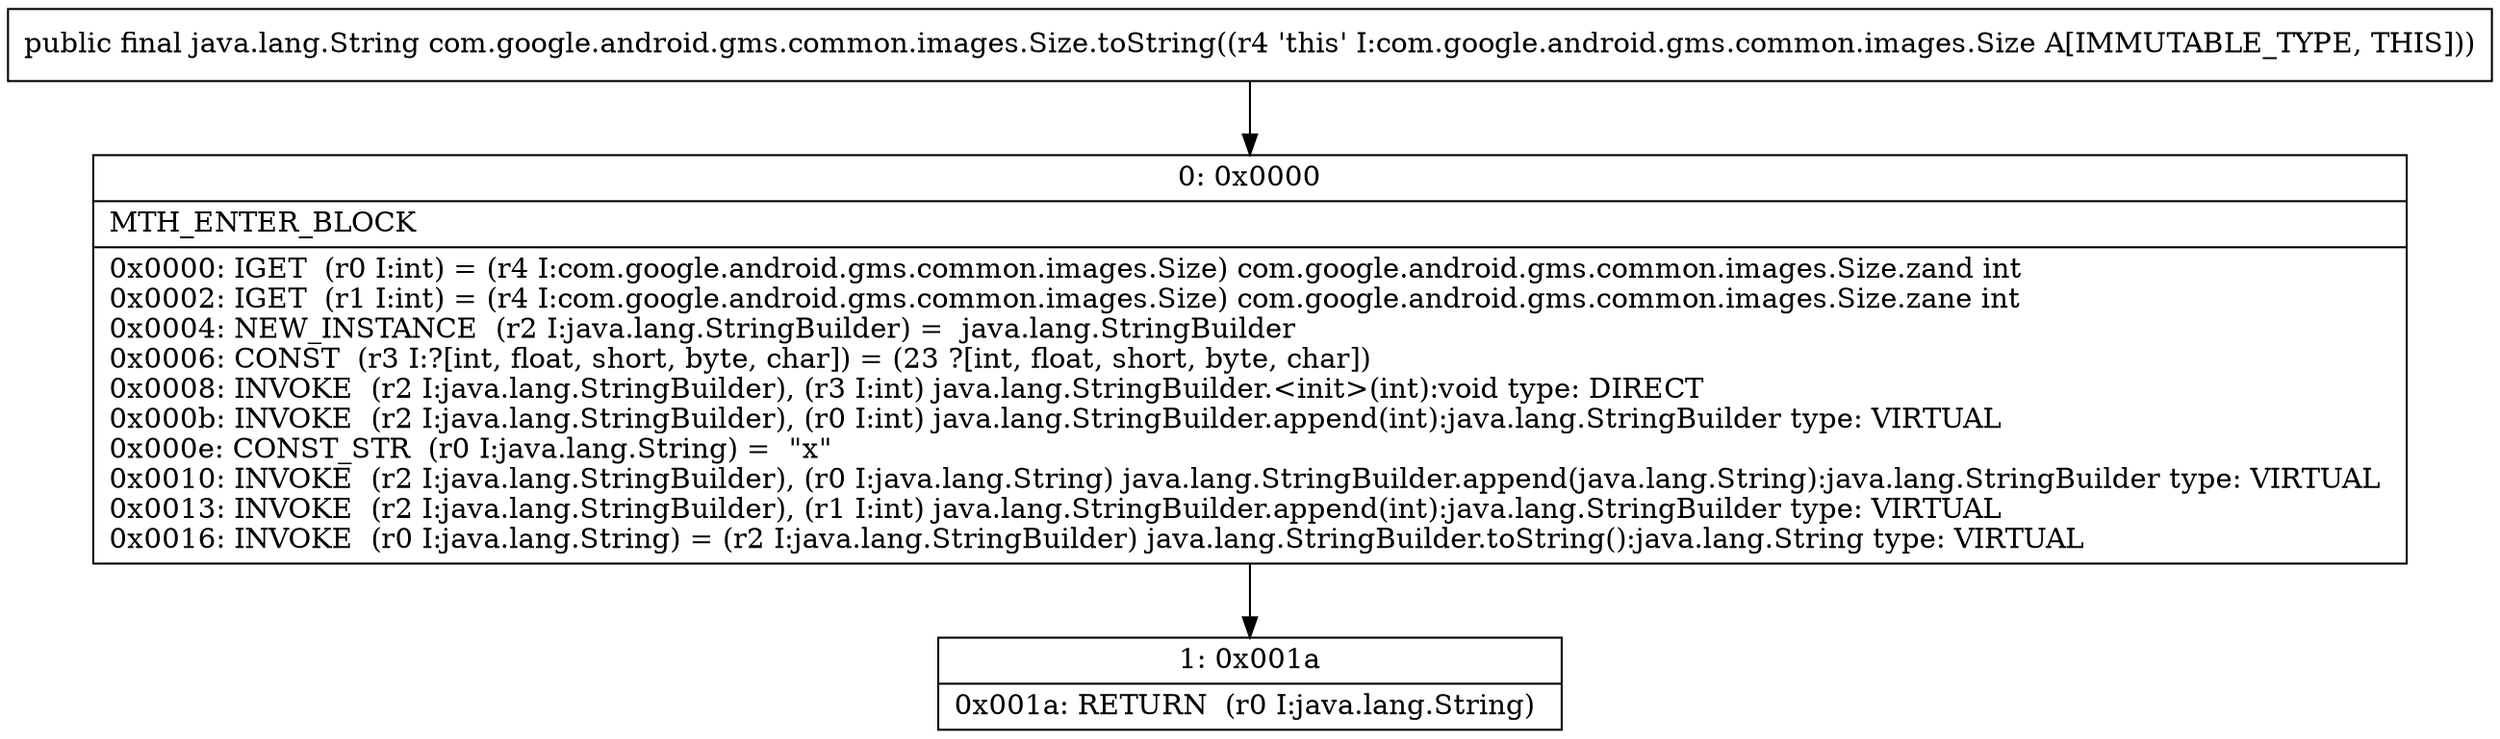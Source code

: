 digraph "CFG forcom.google.android.gms.common.images.Size.toString()Ljava\/lang\/String;" {
Node_0 [shape=record,label="{0\:\ 0x0000|MTH_ENTER_BLOCK\l|0x0000: IGET  (r0 I:int) = (r4 I:com.google.android.gms.common.images.Size) com.google.android.gms.common.images.Size.zand int \l0x0002: IGET  (r1 I:int) = (r4 I:com.google.android.gms.common.images.Size) com.google.android.gms.common.images.Size.zane int \l0x0004: NEW_INSTANCE  (r2 I:java.lang.StringBuilder) =  java.lang.StringBuilder \l0x0006: CONST  (r3 I:?[int, float, short, byte, char]) = (23 ?[int, float, short, byte, char]) \l0x0008: INVOKE  (r2 I:java.lang.StringBuilder), (r3 I:int) java.lang.StringBuilder.\<init\>(int):void type: DIRECT \l0x000b: INVOKE  (r2 I:java.lang.StringBuilder), (r0 I:int) java.lang.StringBuilder.append(int):java.lang.StringBuilder type: VIRTUAL \l0x000e: CONST_STR  (r0 I:java.lang.String) =  \"x\" \l0x0010: INVOKE  (r2 I:java.lang.StringBuilder), (r0 I:java.lang.String) java.lang.StringBuilder.append(java.lang.String):java.lang.StringBuilder type: VIRTUAL \l0x0013: INVOKE  (r2 I:java.lang.StringBuilder), (r1 I:int) java.lang.StringBuilder.append(int):java.lang.StringBuilder type: VIRTUAL \l0x0016: INVOKE  (r0 I:java.lang.String) = (r2 I:java.lang.StringBuilder) java.lang.StringBuilder.toString():java.lang.String type: VIRTUAL \l}"];
Node_1 [shape=record,label="{1\:\ 0x001a|0x001a: RETURN  (r0 I:java.lang.String) \l}"];
MethodNode[shape=record,label="{public final java.lang.String com.google.android.gms.common.images.Size.toString((r4 'this' I:com.google.android.gms.common.images.Size A[IMMUTABLE_TYPE, THIS])) }"];
MethodNode -> Node_0;
Node_0 -> Node_1;
}

